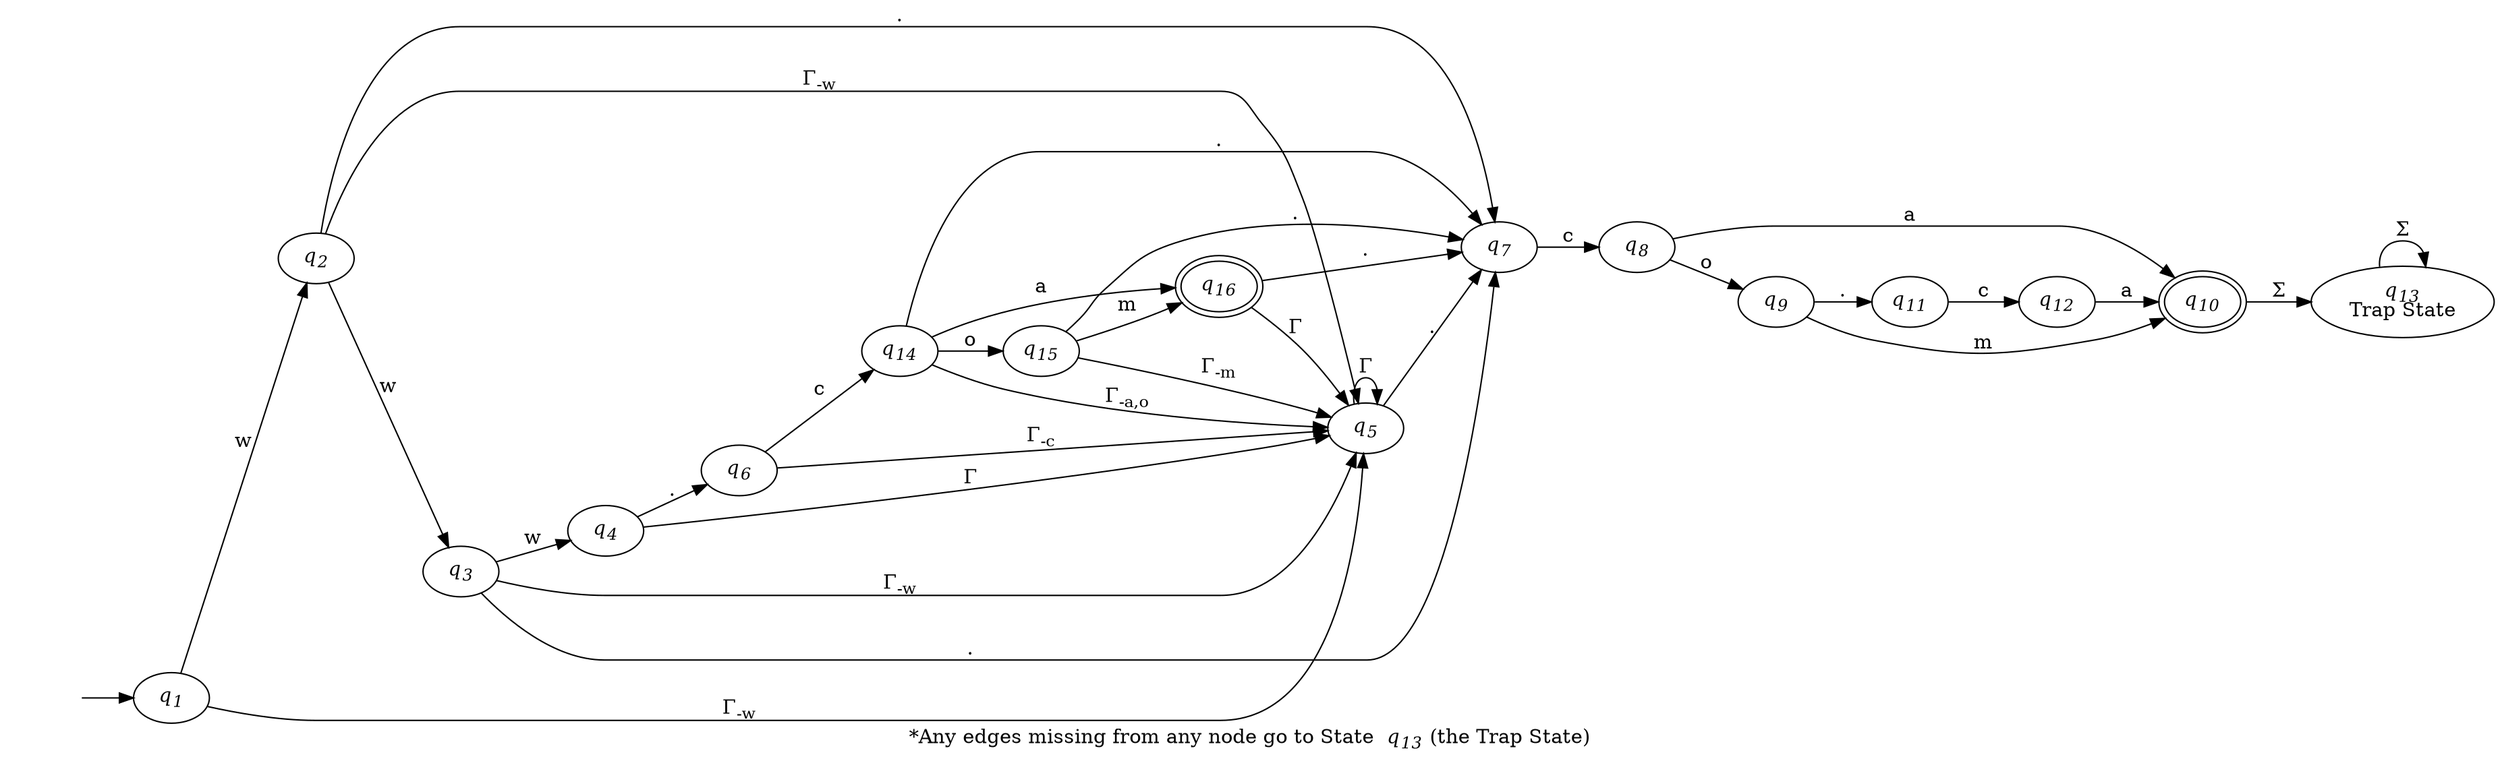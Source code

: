 digraph g {
  rankdir=LR; /*Horizontal*/

  S -> q1;
  q1 -> q2 [label="w"];
  q2 -> q3 [label="w"];
  q3 -> q4 [label="w"];
  q1 -> q5 [label=<Γ<sub>-w</sub>>];
  q5 -> q5 [label="Γ"];
  {q2, q3} -> q5 [label=<Γ<sub>-w</sub>>];
  q4 -> q5 [label="Γ"];
  q4 -> q6 [label="."];
  q6 -> q5 [label=<Γ<sub>-c</sub>>];
  {q2, q3, q5} -> q7 [label="."];
  q7 -> q8 [label="c"];
  q8 -> q9 [label="o"];
  q9 -> q10 [label="m"];
  q9 -> q11 [label="."];
  q11 -> q12 [label="c"];
  q12 -> q10 [label="a"];
  q8 -> q10 [label="a"];

  q6 -> q14 [label="c"];
  q14 -> q15 [label="o"];
  q15 -> q16 [label="m"];
  q15 -> q7 [label="."];
  q14 -> q16 [label="a"];

  q14 -> q5 [label=<Γ<sub>-a,o</sub>>];
  q14 -> q7 [label="."];
  q15 -> q5 [label=<Γ<sub>-m</sub>>];
  q16 -> q5 [label="Γ"];
  q16 -> q7 [label="."];

  q10 -> q13 [label="Σ"];
  //{q1, q6} -> q13 [label="."];
  //{q7, q11} -> q13 [label=<Σ<sub>-c</sub>>];
  //q8 -> q13 [label=<Σ<sub>-a,o</sub>>];
  //q9 -> q13 [label=<Γ<sub>-m</sub>>];
  //q12 -> q13 [label=<Σ<sub>-a</sub>>];
  q13 -> q13 [label="Σ"];

  q1 [label=<<i>q<sub>1</sub></i>>];
  q2 [label=<<i>q<sub>2</sub></i>>];
  q3 [label=<<i>q<sub>3</sub></i>>];
  q4 [label=<<i>q<sub>4</sub></i>>];
  q5 [label=<<i>q<sub>5</sub></i>>];
  q6 [label=<<i>q<sub>6</sub></i>>];
  q7 [label=<<i>q<sub>7</sub></i>>];
  q8 [label=<<i>q<sub>8</sub></i>>];
  q9 [label=<<i>q<sub>9</sub></i>>];
  q10 [peripheries=2, label=<<i>q<sub>10</sub></i>>]; /*Accepted State*/
  q11 [label=<<i>q<sub>11</sub></i>>];
  q12 [label=<<i>q<sub>12</sub></i>>];
  q13 [label=<<i>q<sub>13</sub></i><br />Trap State>];
  q14 [label=<<i>q<sub>14</sub></i>>];
  q15 [label=<<i>q<sub>15</sub></i>>];
  q16 [peripheries=2, label=<<i>q<sub>16</sub></i>>]; /*Accepted State*/
  S [color=none, label=""]; /*Hide start label, looks like just an entry arrow*/

  graph [label=<*Any edges missing from any node go to State&nbsp;&nbsp;<i>q<sub>13</sub></i>&nbsp;(the Trap State)>];
} 
